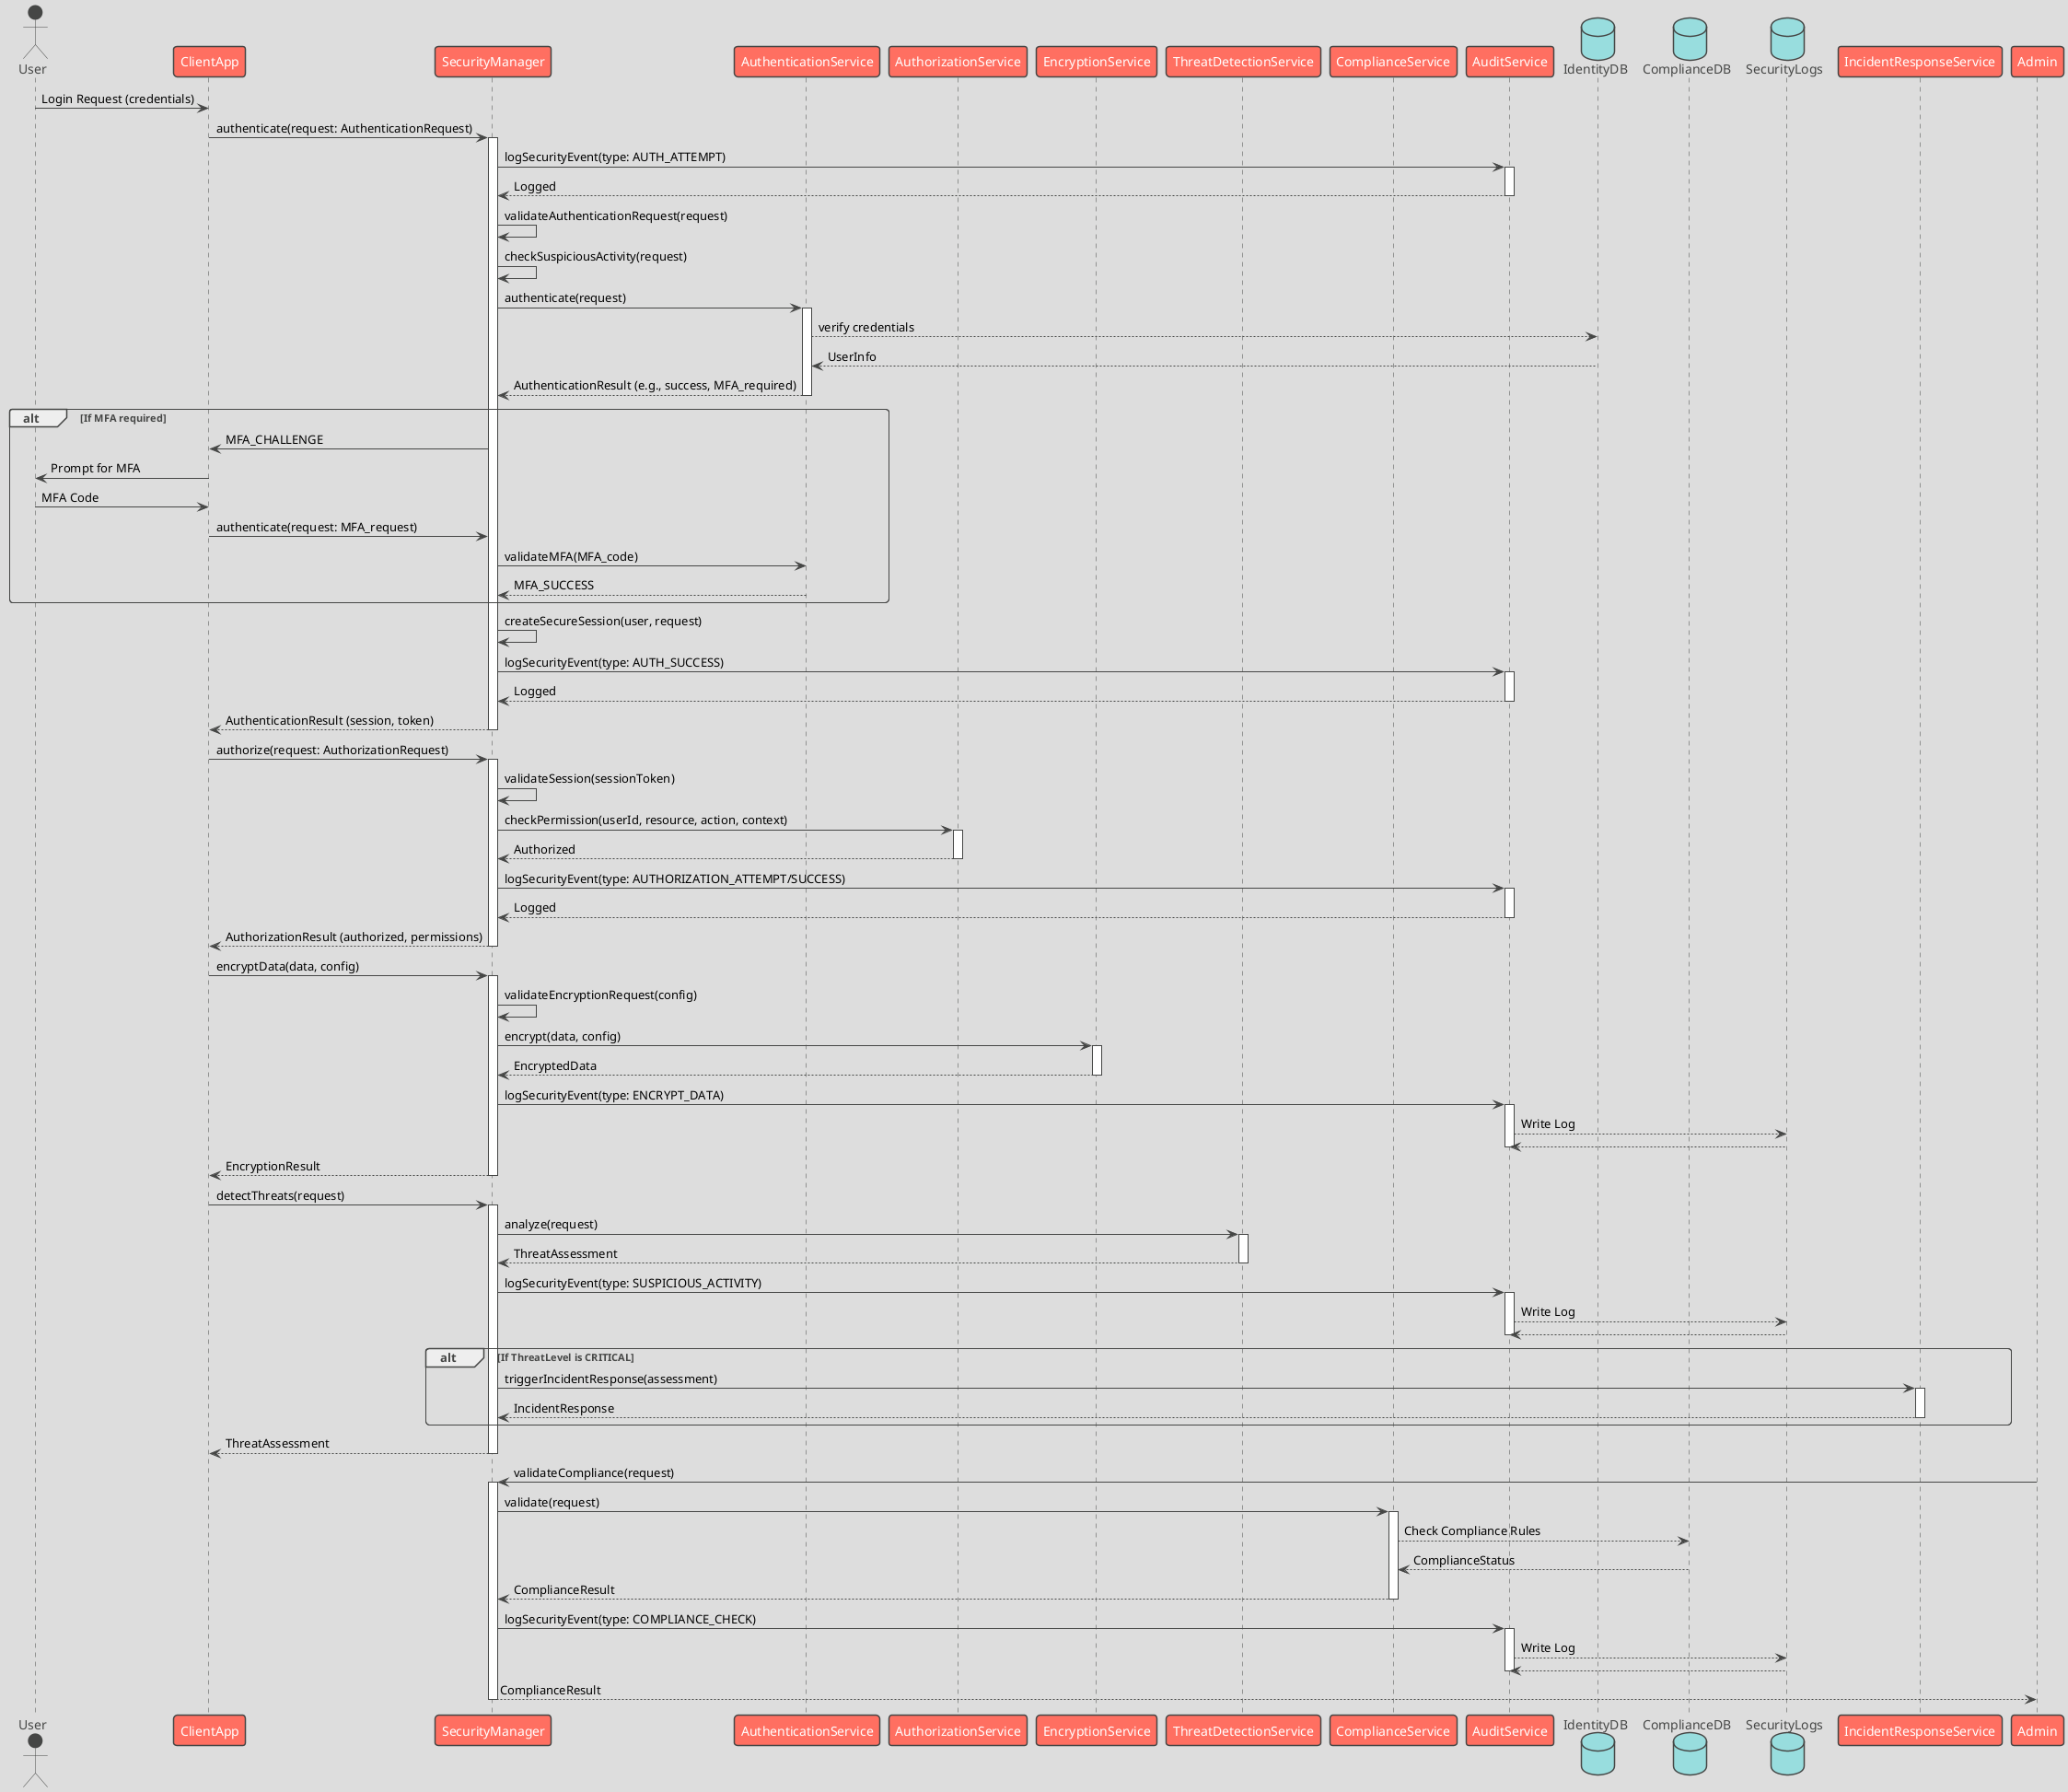 @startuml
!theme toy

actor User
participant "ClientApp" as Client
participant "SecurityManager" as SM
participant "AuthenticationService" as AuthS
participant "AuthorizationService" as AuthzS
participant "EncryptionService" as EncS
participant "ThreatDetectionService" as TDS
participant "ComplianceService" as CompS
participant "AuditService" as AuditS
database "IdentityDB" as IDB
database "ComplianceDB" as CDB
database "SecurityLogs" as SL

User -> Client: Login Request (credentials)
Client -> SM: authenticate(request: AuthenticationRequest)
activate SM

SM -> AuditS: logSecurityEvent(type: AUTH_ATTEMPT)
activate AuditS
AuditS --> SM: Logged
deactivate AuditS

SM -> SM: validateAuthenticationRequest(request)
SM -> SM: checkSuspiciousActivity(request)

SM -> AuthS: authenticate(request)
activate AuthS
AuthS --> IDB: verify credentials
IDB --> AuthS: UserInfo
AuthS --> SM: AuthenticationResult (e.g., success, MFA_required)
deactivate AuthS

alt If MFA required
    SM -> Client: MFA_CHALLENGE
    Client -> User: Prompt for MFA
    User -> Client: MFA Code
    Client -> SM: authenticate(request: MFA_request)
    SM -> AuthS: validateMFA(MFA_code)
    AuthS --> SM: MFA_SUCCESS
end

SM -> SM: createSecureSession(user, request)
SM -> AuditS: logSecurityEvent(type: AUTH_SUCCESS)
activate AuditS
AuditS --> SM: Logged
deactivate AuditS

SM --> Client: AuthenticationResult (session, token)
deactivate SM

Client -> SM: authorize(request: AuthorizationRequest)
activate SM

SM -> SM: validateSession(sessionToken)
SM -> AuthzS: checkPermission(userId, resource, action, context)
activate AuthzS
AuthzS --> SM: Authorized
deactivate AuthzS

SM -> AuditS: logSecurityEvent(type: AUTHORIZATION_ATTEMPT/SUCCESS)
activate AuditS
AuditS --> SM: Logged
deactivate AuditS

SM --> Client: AuthorizationResult (authorized, permissions)
deactivate SM

Client -> SM: encryptData(data, config)
activate SM
SM -> SM: validateEncryptionRequest(config)
SM -> EncS: encrypt(data, config)
activate EncS
EncS --> SM: EncryptedData
deactivate EncS
SM -> AuditS: logSecurityEvent(type: ENCRYPT_DATA)
activate AuditS
AuditS --> SL: Write Log
SL --> AuditS:
deactivate AuditS
SM --> Client: EncryptionResult
deactivate SM

Client -> SM: detectThreats(request)
activate SM
SM -> TDS: analyze(request)
activate TDS
TDS --> SM: ThreatAssessment
deactivate TDS
SM -> AuditS: logSecurityEvent(type: SUSPICIOUS_ACTIVITY)
activate AuditS
AuditS --> SL: Write Log
SL --> AuditS:
deactivate AuditS
alt If ThreatLevel is CRITICAL
    SM -> IncidentResponseService: triggerIncidentResponse(assessment)
    activate IncidentResponseService
    IncidentResponseService --> SM: IncidentResponse
    deactivate IncidentResponseService
end
SM --> Client: ThreatAssessment
deactivate SM

Admin -> SM: validateCompliance(request)
activate SM
SM -> CompS: validate(request)
activate CompS
CompS --> CDB: Check Compliance Rules
CDB --> CompS: ComplianceStatus
CompS --> SM: ComplianceResult
deactivate CompS
SM -> AuditS: logSecurityEvent(type: COMPLIANCE_CHECK)
activate AuditS
AuditS --> SL: Write Log
SL --> AuditS:
deactivate AuditS
SM --> Admin: ComplianceResult
deactivate SM

@enduml